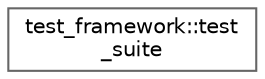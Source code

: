 digraph "类继承关系图"
{
 // LATEX_PDF_SIZE
  bgcolor="transparent";
  edge [fontname=Helvetica,fontsize=10,labelfontname=Helvetica,labelfontsize=10];
  node [fontname=Helvetica,fontsize=10,shape=box,height=0.2,width=0.4];
  rankdir="LR";
  Node0 [id="Node000000",label="test_framework::test\l_suite",height=0.2,width=0.4,color="grey40", fillcolor="white", style="filled",URL="$classtest__framework_1_1test__suite.html",tooltip=" "];
}
